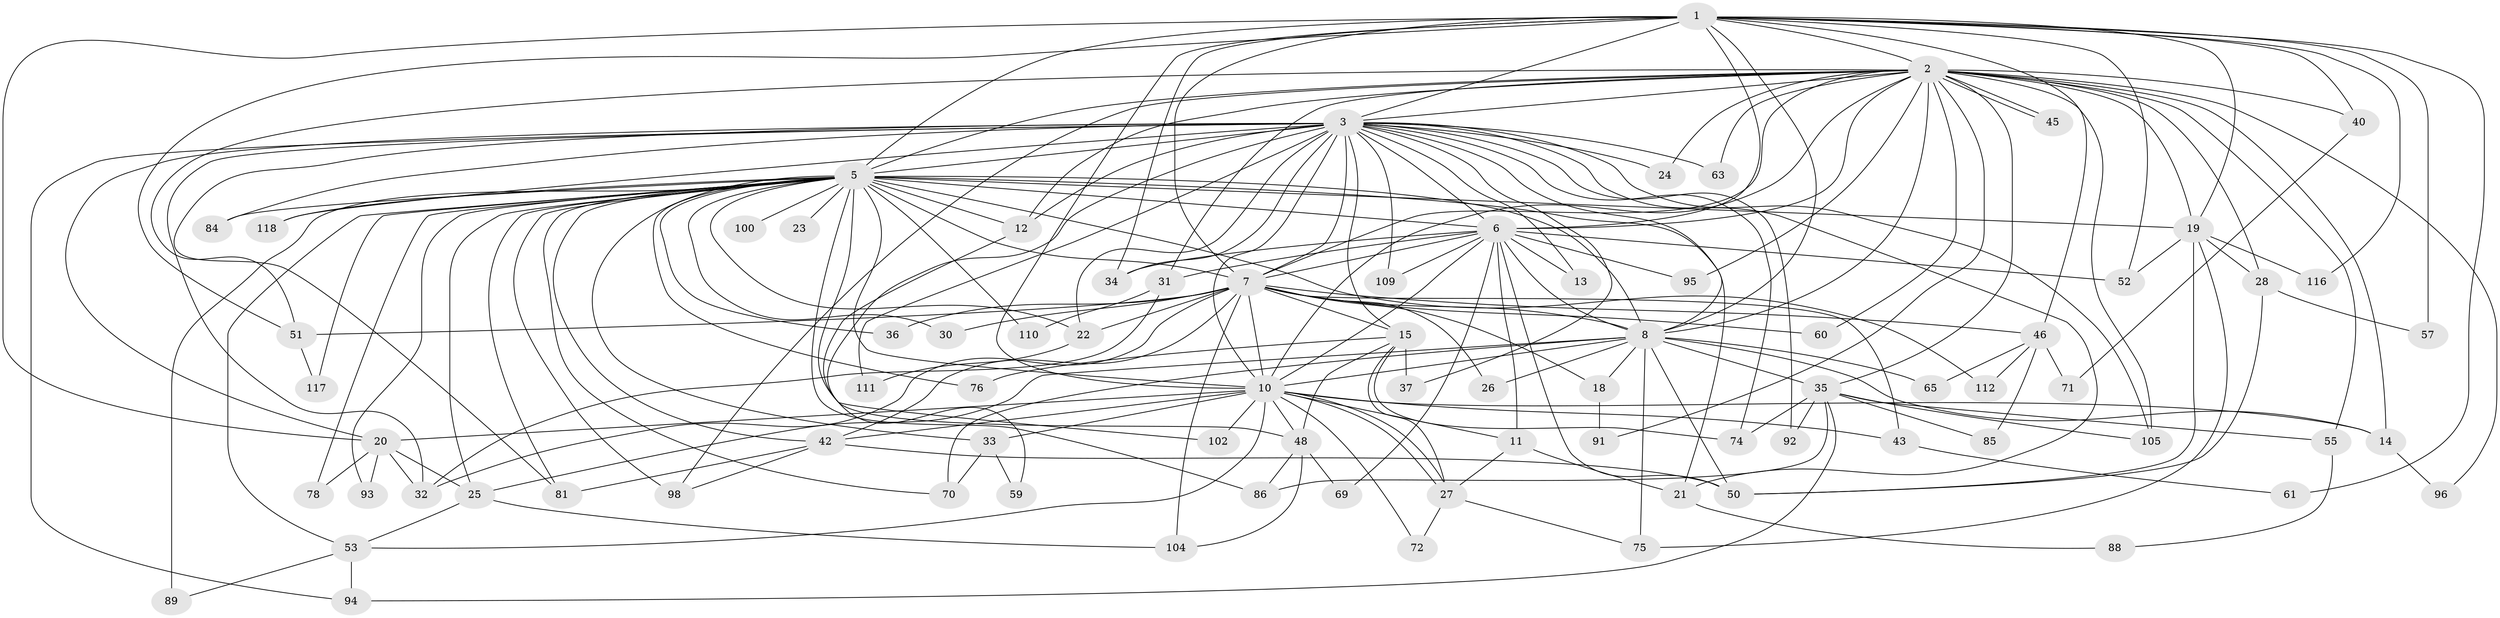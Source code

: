 // original degree distribution, {18: 0.01694915254237288, 28: 0.01694915254237288, 14: 0.00847457627118644, 25: 0.00847457627118644, 20: 0.01694915254237288, 19: 0.00847457627118644, 23: 0.00847457627118644, 4: 0.1016949152542373, 3: 0.2627118644067797, 2: 0.4745762711864407, 6: 0.01694915254237288, 7: 0.00847457627118644, 8: 0.00847457627118644, 5: 0.03389830508474576, 9: 0.00847457627118644}
// Generated by graph-tools (version 1.1) at 2025/41/03/06/25 10:41:38]
// undirected, 81 vertices, 201 edges
graph export_dot {
graph [start="1"]
  node [color=gray90,style=filled];
  1 [super="+44"];
  2 [super="+97"];
  3 [super="+4"];
  5 [super="+9"];
  6 [super="+16"];
  7 [super="+17"];
  8 [super="+101"];
  10 [super="+68"];
  11;
  12 [super="+47"];
  13;
  14 [super="+41"];
  15 [super="+56"];
  18;
  19 [super="+80"];
  20 [super="+49"];
  21 [super="+38"];
  22 [super="+62"];
  23;
  24;
  25 [super="+64"];
  26;
  27 [super="+29"];
  28 [super="+115"];
  30;
  31 [super="+82"];
  32 [super="+39"];
  33;
  34 [super="+66"];
  35;
  36;
  37;
  40;
  42 [super="+54"];
  43;
  45;
  46;
  48 [super="+58"];
  50 [super="+113"];
  51 [super="+79"];
  52 [super="+77"];
  53 [super="+67"];
  55;
  57;
  59;
  60;
  61;
  63;
  65;
  69;
  70 [super="+73"];
  71;
  72;
  74 [super="+83"];
  75 [super="+103"];
  76;
  78;
  81 [super="+87"];
  84;
  85;
  86 [super="+108"];
  88;
  89 [super="+90"];
  91;
  92;
  93;
  94 [super="+114"];
  95;
  96;
  98 [super="+99"];
  100;
  102;
  104 [super="+106"];
  105 [super="+107"];
  109;
  110;
  111;
  112;
  116;
  117;
  118;
  1 -- 2;
  1 -- 3 [weight=2];
  1 -- 5 [weight=2];
  1 -- 6;
  1 -- 7;
  1 -- 8;
  1 -- 10 [weight=2];
  1 -- 19;
  1 -- 20;
  1 -- 34;
  1 -- 40;
  1 -- 51;
  1 -- 57;
  1 -- 61;
  1 -- 116;
  1 -- 52;
  1 -- 46;
  2 -- 3 [weight=2];
  2 -- 5 [weight=2];
  2 -- 6;
  2 -- 7;
  2 -- 8;
  2 -- 10;
  2 -- 12;
  2 -- 24;
  2 -- 28;
  2 -- 31;
  2 -- 35;
  2 -- 40;
  2 -- 45;
  2 -- 45;
  2 -- 55;
  2 -- 60;
  2 -- 63;
  2 -- 91;
  2 -- 95;
  2 -- 96;
  2 -- 105;
  2 -- 19;
  2 -- 14;
  2 -- 98;
  2 -- 51;
  3 -- 5 [weight=4];
  3 -- 6 [weight=2];
  3 -- 7 [weight=2];
  3 -- 8 [weight=2];
  3 -- 10 [weight=2];
  3 -- 22;
  3 -- 37;
  3 -- 59;
  3 -- 84;
  3 -- 109;
  3 -- 74;
  3 -- 12;
  3 -- 13;
  3 -- 15;
  3 -- 20;
  3 -- 21;
  3 -- 24;
  3 -- 92;
  3 -- 94;
  3 -- 32;
  3 -- 105;
  3 -- 111;
  3 -- 118;
  3 -- 63;
  3 -- 34;
  3 -- 81;
  5 -- 6 [weight=3];
  5 -- 7 [weight=2];
  5 -- 8 [weight=2];
  5 -- 10 [weight=2];
  5 -- 19;
  5 -- 23 [weight=2];
  5 -- 48;
  5 -- 76;
  5 -- 81;
  5 -- 98;
  5 -- 100 [weight=2];
  5 -- 117;
  5 -- 118;
  5 -- 70;
  5 -- 78;
  5 -- 84;
  5 -- 22;
  5 -- 86;
  5 -- 89 [weight=2];
  5 -- 93;
  5 -- 30;
  5 -- 33;
  5 -- 36;
  5 -- 42;
  5 -- 110;
  5 -- 112;
  5 -- 53;
  5 -- 25;
  5 -- 21;
  5 -- 12;
  6 -- 7;
  6 -- 8;
  6 -- 10 [weight=2];
  6 -- 11;
  6 -- 13;
  6 -- 31;
  6 -- 34;
  6 -- 50;
  6 -- 52;
  6 -- 69;
  6 -- 109;
  6 -- 95;
  7 -- 8 [weight=2];
  7 -- 10;
  7 -- 15;
  7 -- 18;
  7 -- 36;
  7 -- 43;
  7 -- 60;
  7 -- 22;
  7 -- 51;
  7 -- 30;
  7 -- 26;
  7 -- 46;
  7 -- 104;
  7 -- 32;
  7 -- 42;
  8 -- 10;
  8 -- 14;
  8 -- 18;
  8 -- 25;
  8 -- 26;
  8 -- 35;
  8 -- 50;
  8 -- 65;
  8 -- 75;
  8 -- 70 [weight=2];
  10 -- 11;
  10 -- 14;
  10 -- 20;
  10 -- 27;
  10 -- 27;
  10 -- 33;
  10 -- 42;
  10 -- 43;
  10 -- 53;
  10 -- 72;
  10 -- 102;
  10 -- 48;
  11 -- 21;
  11 -- 27;
  12 -- 102;
  14 -- 96;
  15 -- 37;
  15 -- 48;
  15 -- 76;
  15 -- 74;
  15 -- 27;
  18 -- 91;
  19 -- 28;
  19 -- 75;
  19 -- 116;
  19 -- 52;
  19 -- 50;
  20 -- 25;
  20 -- 32;
  20 -- 93;
  20 -- 78;
  21 -- 88;
  22 -- 111;
  25 -- 104;
  25 -- 53;
  27 -- 72;
  27 -- 75;
  28 -- 57;
  28 -- 50;
  31 -- 110;
  31 -- 32;
  33 -- 59;
  33 -- 70;
  35 -- 55;
  35 -- 85;
  35 -- 86;
  35 -- 92;
  35 -- 105;
  35 -- 74;
  35 -- 94;
  40 -- 71;
  42 -- 81;
  42 -- 98;
  42 -- 50;
  43 -- 61;
  46 -- 65;
  46 -- 71;
  46 -- 85;
  46 -- 112;
  48 -- 69;
  48 -- 86;
  48 -- 104;
  51 -- 117;
  53 -- 94;
  53 -- 89;
  55 -- 88;
}
